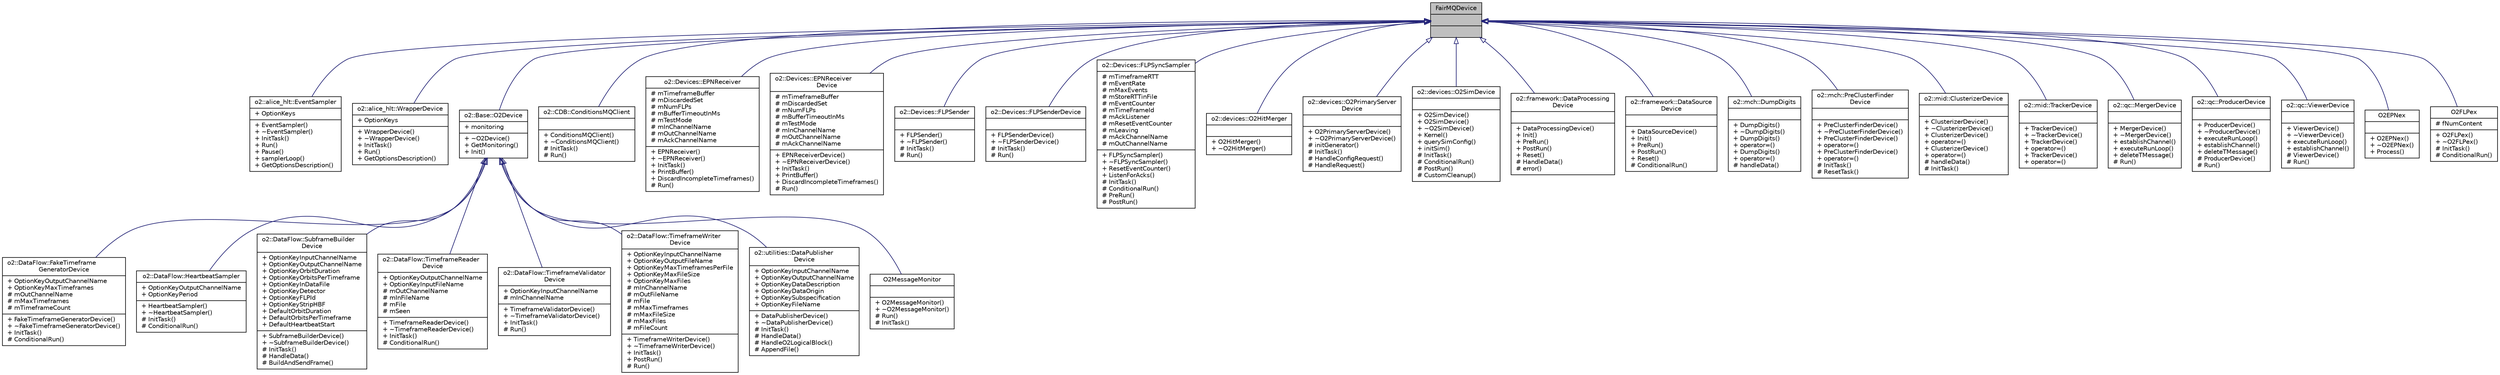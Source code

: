 digraph "FairMQDevice"
{
 // INTERACTIVE_SVG=YES
  bgcolor="transparent";
  edge [fontname="Helvetica",fontsize="10",labelfontname="Helvetica",labelfontsize="10"];
  node [fontname="Helvetica",fontsize="10",shape=record];
  Node1 [label="{FairMQDevice\n||}",height=0.2,width=0.4,color="black", fillcolor="grey75", style="filled" fontcolor="black"];
  Node1 -> Node2 [dir="back",color="midnightblue",fontsize="10",style="solid",arrowtail="onormal",fontname="Helvetica"];
  Node2 [label="{o2::alice_hlt::EventSampler\n|+ OptionKeys\l|+ EventSampler()\l+ ~EventSampler()\l+ InitTask()\l+ Run()\l+ Pause()\l+ samplerLoop()\l+ GetOptionsDescription()\l}",height=0.2,width=0.4,color="black",URL="$d7/dd9/classo2_1_1alice__hlt_1_1EventSampler.html"];
  Node1 -> Node3 [dir="back",color="midnightblue",fontsize="10",style="solid",arrowtail="onormal",fontname="Helvetica"];
  Node3 [label="{o2::alice_hlt::WrapperDevice\n|+ OptionKeys\l|+ WrapperDevice()\l+ ~WrapperDevice()\l+ InitTask()\l+ Run()\l+ GetOptionsDescription()\l}",height=0.2,width=0.4,color="black",URL="$d5/df3/classo2_1_1alice__hlt_1_1WrapperDevice.html"];
  Node1 -> Node4 [dir="back",color="midnightblue",fontsize="10",style="solid",arrowtail="onormal",fontname="Helvetica"];
  Node4 [label="{o2::Base::O2Device\n|+ monitoring\l|+ ~O2Device()\l+ GetMonitoring()\l+ Init()\l}",height=0.2,width=0.4,color="black",URL="$da/df6/classo2_1_1Base_1_1O2Device.html"];
  Node4 -> Node5 [dir="back",color="midnightblue",fontsize="10",style="solid",arrowtail="onormal",fontname="Helvetica"];
  Node5 [label="{o2::DataFlow::FakeTimeframe\lGeneratorDevice\n|+ OptionKeyOutputChannelName\l+ OptionKeyMaxTimeframes\l# mOutChannelName\l# mMaxTimeframes\l# mTimeframeCount\l|+ FakeTimeframeGeneratorDevice()\l+ ~FakeTimeframeGeneratorDevice()\l+ InitTask()\l# ConditionalRun()\l}",height=0.2,width=0.4,color="black",URL="$d2/d4c/classo2_1_1DataFlow_1_1FakeTimeframeGeneratorDevice.html",tooltip="A device which writes to file the timeframes. "];
  Node4 -> Node6 [dir="back",color="midnightblue",fontsize="10",style="solid",arrowtail="onormal",fontname="Helvetica"];
  Node6 [label="{o2::DataFlow::HeartbeatSampler\n|+ OptionKeyOutputChannelName\l+ OptionKeyPeriod\l|+ HeartbeatSampler()\l+ ~HeartbeatSampler()\l# InitTask()\l# ConditionalRun()\l}",height=0.2,width=0.4,color="black",URL="$d3/d5a/classo2_1_1DataFlow_1_1HeartbeatSampler.html",tooltip="A sampler for heartbeat triggers. "];
  Node4 -> Node7 [dir="back",color="midnightblue",fontsize="10",style="solid",arrowtail="onormal",fontname="Helvetica"];
  Node7 [label="{o2::DataFlow::SubframeBuilder\lDevice\n|+ OptionKeyInputChannelName\l+ OptionKeyOutputChannelName\l+ OptionKeyOrbitDuration\l+ OptionKeyOrbitsPerTimeframe\l+ OptionKeyInDataFile\l+ OptionKeyDetector\l+ OptionKeyFLPId\l+ OptionKeyStripHBF\l+ DefaultOrbitDuration\l+ DefaultOrbitsPerTimeframe\l+ DefaultHeartbeatStart\l|+ SubframeBuilderDevice()\l+ ~SubframeBuilderDevice()\l# InitTask()\l# HandleData()\l# BuildAndSendFrame()\l}",height=0.2,width=0.4,color="black",URL="$db/ded/classo2_1_1DataFlow_1_1SubframeBuilderDevice.html"];
  Node4 -> Node8 [dir="back",color="midnightblue",fontsize="10",style="solid",arrowtail="onormal",fontname="Helvetica"];
  Node8 [label="{o2::DataFlow::TimeframeReader\lDevice\n|+ OptionKeyOutputChannelName\l+ OptionKeyInputFileName\l# mOutChannelName\l# mInFileName\l# mFile\l# mSeen\l|+ TimeframeReaderDevice()\l+ ~TimeframeReaderDevice()\l+ InitTask()\l# ConditionalRun()\l}",height=0.2,width=0.4,color="black",URL="$d4/dea/classo2_1_1DataFlow_1_1TimeframeReaderDevice.html",tooltip="A device which writes to file the timeframes. "];
  Node4 -> Node9 [dir="back",color="midnightblue",fontsize="10",style="solid",arrowtail="onormal",fontname="Helvetica"];
  Node9 [label="{o2::DataFlow::TimeframeValidator\lDevice\n|+ OptionKeyInputChannelName\l# mInChannelName\l|+ TimeframeValidatorDevice()\l+ ~TimeframeValidatorDevice()\l+ InitTask()\l# Run()\l}",height=0.2,width=0.4,color="black",URL="$d8/d54/classo2_1_1DataFlow_1_1TimeframeValidatorDevice.html",tooltip="A validating device for time frame data (coming from EPN) "];
  Node4 -> Node10 [dir="back",color="midnightblue",fontsize="10",style="solid",arrowtail="onormal",fontname="Helvetica"];
  Node10 [label="{o2::DataFlow::TimeframeWriter\lDevice\n|+ OptionKeyInputChannelName\l+ OptionKeyOutputFileName\l+ OptionKeyMaxTimeframesPerFile\l+ OptionKeyMaxFileSize\l+ OptionKeyMaxFiles\l# mInChannelName\l# mOutFileName\l# mFile\l# mMaxTimeframes\l# mMaxFileSize\l# mMaxFiles\l# mFileCount\l|+ TimeframeWriterDevice()\l+ ~TimeframeWriterDevice()\l+ InitTask()\l+ PostRun()\l# Run()\l}",height=0.2,width=0.4,color="black",URL="$d0/d3e/classo2_1_1DataFlow_1_1TimeframeWriterDevice.html",tooltip="A device which writes to file the timeframes. "];
  Node4 -> Node11 [dir="back",color="midnightblue",fontsize="10",style="solid",arrowtail="onormal",fontname="Helvetica"];
  Node11 [label="{o2::utilities::DataPublisher\lDevice\n|+ OptionKeyInputChannelName\l+ OptionKeyOutputChannelName\l+ OptionKeyDataDescription\l+ OptionKeyDataOrigin\l+ OptionKeySubspecification\l+ OptionKeyFileName\l|+ DataPublisherDevice()\l+ ~DataPublisherDevice()\l# InitTask()\l# HandleData()\l# HandleO2LogicalBlock()\l# AppendFile()\l}",height=0.2,width=0.4,color="black",URL="$d7/dd8/classo2_1_1utilities_1_1DataPublisherDevice.html"];
  Node4 -> Node12 [dir="back",color="midnightblue",fontsize="10",style="solid",arrowtail="onormal",fontname="Helvetica"];
  Node12 [label="{O2MessageMonitor\n||+ O2MessageMonitor()\l+ ~O2MessageMonitor()\l# Run()\l# InitTask()\l}",height=0.2,width=0.4,color="black",URL="$de/d01/classO2MessageMonitor.html"];
  Node1 -> Node13 [dir="back",color="midnightblue",fontsize="10",style="solid",arrowtail="onormal",fontname="Helvetica"];
  Node13 [label="{o2::CDB::ConditionsMQClient\n||+ ConditionsMQClient()\l+ ~ConditionsMQClient()\l# InitTask()\l# Run()\l}",height=0.2,width=0.4,color="black",URL="$d1/d6f/classo2_1_1CDB_1_1ConditionsMQClient.html"];
  Node1 -> Node14 [dir="back",color="midnightblue",fontsize="10",style="solid",arrowtail="onormal",fontname="Helvetica"];
  Node14 [label="{o2::Devices::EPNReceiver\n|# mTimeframeBuffer\l# mDiscardedSet\l# mNumFLPs\l# mBufferTimeoutInMs\l# mTestMode\l# mInChannelName\l# mOutChannelName\l# mAckChannelName\l|+ EPNReceiver()\l+ ~EPNReceiver()\l+ InitTask()\l+ PrintBuffer()\l+ DiscardIncompleteTimeframes()\l# Run()\l}",height=0.2,width=0.4,color="black",URL="$df/d95/classo2_1_1Devices_1_1EPNReceiver.html",tooltip="Receives sub-timeframes from the flpSenders and merges these into full timeframes. "];
  Node1 -> Node15 [dir="back",color="midnightblue",fontsize="10",style="solid",arrowtail="onormal",fontname="Helvetica"];
  Node15 [label="{o2::Devices::EPNReceiver\lDevice\n|# mTimeframeBuffer\l# mDiscardedSet\l# mNumFLPs\l# mBufferTimeoutInMs\l# mTestMode\l# mInChannelName\l# mOutChannelName\l# mAckChannelName\l|+ EPNReceiverDevice()\l+ ~EPNReceiverDevice()\l+ InitTask()\l+ PrintBuffer()\l+ DiscardIncompleteTimeframes()\l# Run()\l}",height=0.2,width=0.4,color="black",URL="$d5/d70/classo2_1_1Devices_1_1EPNReceiverDevice.html",tooltip="Receives sub-timeframes from the flpSenders and merges these into full timeframes. "];
  Node1 -> Node16 [dir="back",color="midnightblue",fontsize="10",style="solid",arrowtail="onormal",fontname="Helvetica"];
  Node16 [label="{o2::Devices::FLPSender\n||+ FLPSender()\l+ ~FLPSender()\l# InitTask()\l# Run()\l}",height=0.2,width=0.4,color="black",URL="$da/d8b/classo2_1_1Devices_1_1FLPSender.html"];
  Node1 -> Node17 [dir="back",color="midnightblue",fontsize="10",style="solid",arrowtail="onormal",fontname="Helvetica"];
  Node17 [label="{o2::Devices::FLPSenderDevice\n||+ FLPSenderDevice()\l+ ~FLPSenderDevice()\l# InitTask()\l# Run()\l}",height=0.2,width=0.4,color="black",URL="$d3/db6/classo2_1_1Devices_1_1FLPSenderDevice.html"];
  Node1 -> Node18 [dir="back",color="midnightblue",fontsize="10",style="solid",arrowtail="onormal",fontname="Helvetica"];
  Node18 [label="{o2::Devices::FLPSyncSampler\n|# mTimeframeRTT\l# mEventRate\l# mMaxEvents\l# mStoreRTTinFile\l# mEventCounter\l# mTimeFrameId\l# mAckListener\l# mResetEventCounter\l# mLeaving\l# mAckChannelName\l# mOutChannelName\l|+ FLPSyncSampler()\l+ ~FLPSyncSampler()\l+ ResetEventCounter()\l+ ListenForAcks()\l# InitTask()\l# ConditionalRun()\l# PreRun()\l# PostRun()\l}",height=0.2,width=0.4,color="black",URL="$d9/dbe/classo2_1_1Devices_1_1FLPSyncSampler.html",tooltip="Publishes timeframes IDs for flpSenders (used only in test mode) "];
  Node1 -> Node19 [dir="back",color="midnightblue",fontsize="10",style="solid",arrowtail="onormal",fontname="Helvetica"];
  Node19 [label="{o2::devices::O2HitMerger\n||+ O2HitMerger()\l+ ~O2HitMerger()\l}",height=0.2,width=0.4,color="black",URL="$d7/d4c/classo2_1_1devices_1_1O2HitMerger.html"];
  Node1 -> Node20 [dir="back",color="midnightblue",fontsize="10",style="solid",arrowtail="onormal",fontname="Helvetica"];
  Node20 [label="{o2::devices::O2PrimaryServer\lDevice\n||+ O2PrimaryServerDevice()\l+ ~O2PrimaryServerDevice()\l# initGenerator()\l# InitTask()\l# HandleConfigRequest()\l# HandleRequest()\l}",height=0.2,width=0.4,color="black",URL="$d3/d9a/classo2_1_1devices_1_1O2PrimaryServerDevice.html"];
  Node1 -> Node21 [dir="back",color="midnightblue",fontsize="10",style="solid",arrowtail="onormal",fontname="Helvetica"];
  Node21 [label="{o2::devices::O2SimDevice\n||+ O2SimDevice()\l+ O2SimDevice()\l+ ~O2SimDevice()\l+ Kernel()\l+ querySimConfig()\l+ initSim()\l# InitTask()\l# ConditionalRun()\l# PostRun()\l# CustomCleanup()\l}",height=0.2,width=0.4,color="black",URL="$db/dd9/classo2_1_1devices_1_1O2SimDevice.html"];
  Node1 -> Node22 [dir="back",color="midnightblue",fontsize="10",style="solid",arrowtail="onormal",fontname="Helvetica"];
  Node22 [label="{o2::framework::DataProcessing\lDevice\n||+ DataProcessingDevice()\l+ Init()\l+ PreRun()\l+ PostRun()\l+ Reset()\l# HandleData()\l# error()\l}",height=0.2,width=0.4,color="black",URL="$d4/d56/classo2_1_1framework_1_1DataProcessingDevice.html"];
  Node1 -> Node23 [dir="back",color="midnightblue",fontsize="10",style="solid",arrowtail="onormal",fontname="Helvetica"];
  Node23 [label="{o2::framework::DataSource\lDevice\n||+ DataSourceDevice()\l+ Init()\l+ PreRun()\l+ PostRun()\l+ Reset()\l# ConditionalRun()\l}",height=0.2,width=0.4,color="black",URL="$de/d58/classo2_1_1framework_1_1DataSourceDevice.html"];
  Node1 -> Node24 [dir="back",color="midnightblue",fontsize="10",style="solid",arrowtail="onormal",fontname="Helvetica"];
  Node24 [label="{o2::mch::DumpDigits\n||+ DumpDigits()\l+ ~DumpDigits()\l+ DumpDigits()\l+ operator=()\l+ DumpDigits()\l+ operator=()\l# handleData()\l}",height=0.2,width=0.4,color="black",URL="$d3/d75/classo2_1_1mch_1_1DumpDigits.html"];
  Node1 -> Node25 [dir="back",color="midnightblue",fontsize="10",style="solid",arrowtail="onormal",fontname="Helvetica"];
  Node25 [label="{o2::mch::PreClusterFinder\lDevice\n||+ PreClusterFinderDevice()\l+ ~PreClusterFinderDevice()\l+ PreClusterFinderDevice()\l+ operator=()\l+ PreClusterFinderDevice()\l+ operator=()\l# InitTask()\l# ResetTask()\l}",height=0.2,width=0.4,color="black",URL="$d7/dc2/classo2_1_1mch_1_1PreClusterFinderDevice.html"];
  Node1 -> Node26 [dir="back",color="midnightblue",fontsize="10",style="solid",arrowtail="onormal",fontname="Helvetica"];
  Node26 [label="{o2::mid::ClusterizerDevice\n||+ ClusterizerDevice()\l+ ~ClusterizerDevice()\l+ ClusterizerDevice()\l+ operator=()\l+ ClusterizerDevice()\l+ operator=()\l# handleData()\l# InitTask()\l}",height=0.2,width=0.4,color="black",URL="$da/df0/classo2_1_1mid_1_1ClusterizerDevice.html",tooltip="Clusterizing device for MID. "];
  Node1 -> Node27 [dir="back",color="midnightblue",fontsize="10",style="solid",arrowtail="onormal",fontname="Helvetica"];
  Node27 [label="{o2::mid::TrackerDevice\n||+ TrackerDevice()\l+ ~TrackerDevice()\l+ TrackerDevice()\l+ operator=()\l+ TrackerDevice()\l+ operator=()\l}",height=0.2,width=0.4,color="black",URL="$dd/d41/classo2_1_1mid_1_1TrackerDevice.html",tooltip="Tracking device for MID. "];
  Node1 -> Node28 [dir="back",color="midnightblue",fontsize="10",style="solid",arrowtail="onormal",fontname="Helvetica"];
  Node28 [label="{o2::qc::MergerDevice\n||+ MergerDevice()\l+ ~MergerDevice()\l+ establishChannel()\l+ executeRunLoop()\l+ deleteTMessage()\l# Run()\l}",height=0.2,width=0.4,color="black",URL="$df/d14/classo2_1_1qc_1_1MergerDevice.html"];
  Node1 -> Node29 [dir="back",color="midnightblue",fontsize="10",style="solid",arrowtail="onormal",fontname="Helvetica"];
  Node29 [label="{o2::qc::ProducerDevice\n||+ ProducerDevice()\l+ ~ProducerDevice()\l+ executeRunLoop()\l+ establishChannel()\l+ deleteTMessage()\l# ProducerDevice()\l# Run()\l}",height=0.2,width=0.4,color="black",URL="$d1/d14/classo2_1_1qc_1_1ProducerDevice.html"];
  Node1 -> Node30 [dir="back",color="midnightblue",fontsize="10",style="solid",arrowtail="onormal",fontname="Helvetica"];
  Node30 [label="{o2::qc::ViewerDevice\n||+ ViewerDevice()\l+ ~ViewerDevice()\l+ executeRunLoop()\l+ establishChannel()\l# ViewerDevice()\l# Run()\l}",height=0.2,width=0.4,color="black",URL="$d9/dd9/classo2_1_1qc_1_1ViewerDevice.html"];
  Node1 -> Node31 [dir="back",color="midnightblue",fontsize="10",style="solid",arrowtail="onormal",fontname="Helvetica"];
  Node31 [label="{O2EPNex\n||+ O2EPNex()\l+ ~O2EPNex()\l+ Process()\l}",height=0.2,width=0.4,color="black",URL="$d3/d79/classO2EPNex.html"];
  Node1 -> Node32 [dir="back",color="midnightblue",fontsize="10",style="solid",arrowtail="onormal",fontname="Helvetica"];
  Node32 [label="{O2FLPex\n|# fNumContent\l|+ O2FLPex()\l+ ~O2FLPex()\l# InitTask()\l# ConditionalRun()\l}",height=0.2,width=0.4,color="black",URL="$d4/d82/classO2FLPex.html"];
}
